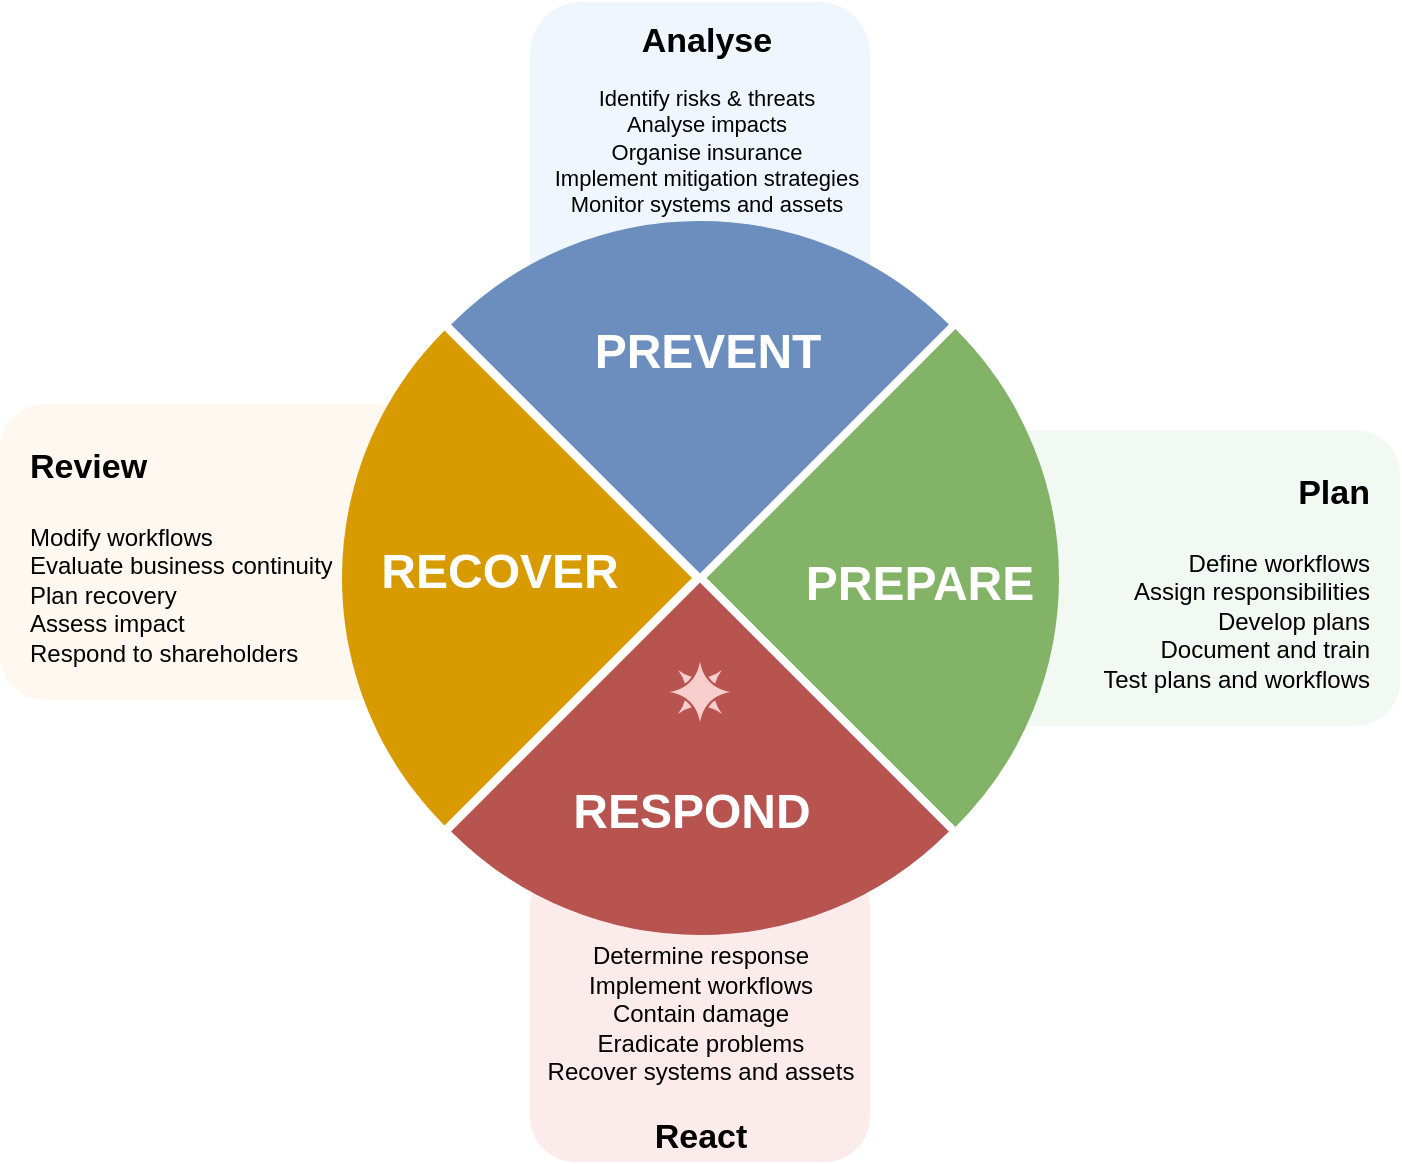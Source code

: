 <mxfile version="20.4.0"><diagram name="Page-1" id="776e734d-e3cd-d92a-cbd4-f332cde0abfc"><mxGraphModel dx="1071" dy="2208" grid="1" gridSize="10" guides="1" tooltips="1" connect="1" arrows="1" fold="1" page="1" pageScale="1.5" pageWidth="1169" pageHeight="826" background="none" math="0" shadow="0"><root><mxCell id="0" style=";html=1;"/><mxCell id="1" style=";html=1;" parent="0"/><mxCell id="Se4LtOQKWkhpeCzLWcS8-144" value="" style="rounded=1;whiteSpace=wrap;html=1;strokeColor=none;fontSize=17;fillColor=#f8cecc;opacity=40;" vertex="1" parent="1"><mxGeometry x="305" y="380" width="170" height="150" as="geometry"/></mxCell><mxCell id="Se4LtOQKWkhpeCzLWcS8-142" value="" style="rounded=1;whiteSpace=wrap;html=1;strokeColor=none;fontSize=17;fillColor=#d5e8d4;opacity=30;" vertex="1" parent="1"><mxGeometry x="530" y="164" width="210" height="148" as="geometry"/></mxCell><mxCell id="Se4LtOQKWkhpeCzLWcS8-140" value="" style="rounded=1;whiteSpace=wrap;html=1;strokeColor=none;fontSize=17;fillColor=#dae8fc;opacity=40;" vertex="1" parent="1"><mxGeometry x="305" y="-50" width="170" height="170" as="geometry"/></mxCell><mxCell id="Se4LtOQKWkhpeCzLWcS8-139" value="" style="rounded=1;whiteSpace=wrap;html=1;strokeColor=none;fontSize=17;fillColor=#ffe6cc;opacity=30;" vertex="1" parent="1"><mxGeometry x="40" y="151" width="210" height="148" as="geometry"/></mxCell><mxCell id="Se4LtOQKWkhpeCzLWcS8-118" value="" style="verticalLabelPosition=bottom;verticalAlign=top;html=1;shape=mxgraph.basic.pie;fillColor=#6C8EBF;strokeColor=#6C8EBF;startAngle=0.75;endAngle=0;strokeWidth=1;aspect=fixed;rotation=45;" vertex="1" parent="1"><mxGeometry x="215" y="60" width="350" height="350" as="geometry"/></mxCell><mxCell id="Se4LtOQKWkhpeCzLWcS8-119" value="" style="verticalLabelPosition=bottom;verticalAlign=top;html=1;shape=mxgraph.basic.pie;fillColor=#82B366;strokeColor=#82b366;startAngle=0.75;endAngle=0;strokeWidth=1;aspect=fixed;direction=south;rotation=45;" vertex="1" parent="1"><mxGeometry x="219" y="63" width="350" height="350" as="geometry"/></mxCell><mxCell id="Se4LtOQKWkhpeCzLWcS8-120" value="" style="verticalLabelPosition=bottom;verticalAlign=top;html=1;shape=mxgraph.basic.pie;fillColor=#D79B00;strokeColor=none;startAngle=0.75;endAngle=0;strokeWidth=1;aspect=fixed;flipV=1;rotation=45;fontColor=#FFFFFF;" vertex="1" parent="1"><mxGeometry x="211" y="63" width="350" height="350" as="geometry"/></mxCell><mxCell id="Se4LtOQKWkhpeCzLWcS8-121" value="" style="verticalLabelPosition=middle;verticalAlign=middle;html=1;shape=mxgraph.basic.pie;fillColor=#B85450;strokeColor=#B85450;startAngle=0.75;endAngle=0;strokeWidth=1;aspect=fixed;direction=south;flipV=1;rotation=45;labelPosition=left;align=right;" vertex="1" parent="1"><mxGeometry x="215" y="66" width="350" height="350" as="geometry"/></mxCell><mxCell id="Se4LtOQKWkhpeCzLWcS8-122" value="RESPOND" style="text;html=1;strokeColor=none;fillColor=none;align=center;verticalAlign=middle;whiteSpace=wrap;rounded=0;strokeWidth=1;fontSize=24;fontColor=#FFFFFF;fontStyle=1" vertex="1" parent="1"><mxGeometry x="356" y="340" width="60" height="30" as="geometry"/></mxCell><mxCell id="Se4LtOQKWkhpeCzLWcS8-123" value="PREPARE" style="text;html=1;align=center;verticalAlign=middle;whiteSpace=wrap;rounded=0;strokeWidth=1;fontSize=24;fontColor=#FFFFFF;fontStyle=1" vertex="1" parent="1"><mxGeometry x="470" y="226" width="60" height="30" as="geometry"/></mxCell><mxCell id="Se4LtOQKWkhpeCzLWcS8-124" value="PREVENT" style="text;html=1;strokeColor=none;fillColor=none;align=center;verticalAlign=middle;whiteSpace=wrap;rounded=0;strokeWidth=1;fontSize=24;fontStyle=1;fontColor=#FFFFFF;" vertex="1" parent="1"><mxGeometry x="364" y="110" width="60" height="30" as="geometry"/></mxCell><mxCell id="Se4LtOQKWkhpeCzLWcS8-125" value="RECOVER" style="text;html=1;strokeColor=#D79B00;fillColor=#D79B00;align=center;verticalAlign=middle;whiteSpace=wrap;rounded=0;strokeWidth=1;fontSize=24;fontColor=#FFFFFF;fontStyle=1" vertex="1" parent="1"><mxGeometry x="260" y="220" width="60" height="30" as="geometry"/></mxCell><mxCell id="Se4LtOQKWkhpeCzLWcS8-127" value="&lt;h1&gt;&lt;font style=&quot;font-size: 17px;&quot;&gt;Review&lt;/font&gt;&lt;/h1&gt;&lt;div&gt;Modify workflows&lt;/div&gt;&lt;div&gt;Evaluate business continuity&lt;/div&gt;&lt;div&gt;Plan recovery&lt;/div&gt;&lt;div&gt;Assess impact&lt;/div&gt;&lt;div&gt;Respond to shareholders&lt;br&gt;&lt;/div&gt;" style="text;html=1;strokeColor=none;fillColor=none;spacing=5;spacingTop=-20;whiteSpace=wrap;overflow=hidden;rounded=0;" vertex="1" parent="1"><mxGeometry x="50" y="160" width="161" height="130" as="geometry"/></mxCell><mxCell id="Se4LtOQKWkhpeCzLWcS8-137" value="" style="shape=switch;whiteSpace=wrap;html=1;strokeColor=#b85450;fontSize=17;fillColor=#f8cecc;" vertex="1" parent="1"><mxGeometry x="375" y="280" width="30" height="30" as="geometry"/></mxCell><mxCell id="Se4LtOQKWkhpeCzLWcS8-138" value="" style="shape=switch;whiteSpace=wrap;html=1;strokeColor=#b85450;fontSize=17;fillColor=#f8cecc;rotation=45;" vertex="1" parent="1"><mxGeometry x="375" y="280" width="30" height="30" as="geometry"/></mxCell><mxCell id="Se4LtOQKWkhpeCzLWcS8-141" value="&lt;h1 style=&quot;font-size: 17px;&quot;&gt;Analyse &lt;br&gt;&lt;/h1&gt;&lt;div style=&quot;font-size: 11px;&quot;&gt;&lt;font style=&quot;font-size: 11px;&quot;&gt;Identify risks &amp;amp; threats&lt;br&gt;&lt;/font&gt;&lt;/div&gt;&lt;div style=&quot;font-size: 11px;&quot;&gt;&lt;font style=&quot;font-size: 11px;&quot;&gt;Analyse impacts&lt;/font&gt;&lt;/div&gt;&lt;div style=&quot;font-size: 11px;&quot;&gt;&lt;font style=&quot;font-size: 11px;&quot;&gt;Organise insurance&lt;/font&gt;&lt;/div&gt;&lt;div style=&quot;font-size: 11px;&quot;&gt;&lt;font style=&quot;font-size: 11px;&quot;&gt;Implement mitigation strategies&lt;/font&gt;&lt;/div&gt;&lt;div style=&quot;font-size: 11px;&quot;&gt;Monitor systems and assets&lt;br&gt;&lt;/div&gt;" style="text;html=1;strokeColor=none;fillColor=none;spacing=5;spacingTop=-20;whiteSpace=wrap;overflow=hidden;rounded=0;align=center;" vertex="1" parent="1"><mxGeometry x="312" y="-41" width="163" height="112" as="geometry"/></mxCell><mxCell id="Se4LtOQKWkhpeCzLWcS8-143" value="&lt;h1&gt;&lt;font style=&quot;font-size: 17px;&quot;&gt;Plan&lt;br&gt;&lt;/font&gt;&lt;/h1&gt;&lt;div&gt;Define workflows&lt;br&gt;&lt;/div&gt;&lt;div&gt;Assign responsibilities&lt;br&gt;&lt;/div&gt;&lt;div&gt;Develop plans&lt;br&gt;&lt;/div&gt;&lt;div&gt;Document and train&lt;br&gt;&lt;/div&gt;&lt;div&gt;Test plans and workflows&lt;br&gt;&lt;/div&gt;" style="text;html=1;strokeColor=none;fillColor=none;spacing=5;spacingTop=-20;whiteSpace=wrap;overflow=hidden;rounded=0;align=right;" vertex="1" parent="1"><mxGeometry x="569" y="173" width="161" height="130" as="geometry"/></mxCell><mxCell id="Se4LtOQKWkhpeCzLWcS8-145" value="&lt;div&gt;&lt;br&gt;&lt;/div&gt;&lt;div&gt;Determine response&lt;/div&gt;&lt;div&gt;Implement workflows&lt;/div&gt;&lt;div&gt;Contain damage&lt;/div&gt;&lt;div&gt;Eradicate problems&lt;br&gt;&lt;/div&gt;&lt;div&gt;Recover systems and assets&lt;br&gt;&lt;/div&gt;&lt;div&gt;&lt;h2&gt;&lt;font style=&quot;font-size: 17px;&quot;&gt;React&lt;/font&gt;&lt;/h2&gt;&lt;/div&gt;" style="text;html=1;strokeColor=none;fillColor=none;spacing=5;spacingTop=-20;whiteSpace=wrap;overflow=hidden;rounded=0;align=center;" vertex="1" parent="1"><mxGeometry x="308.5" y="416" width="163" height="112" as="geometry"/></mxCell></root></mxGraphModel></diagram></mxfile>